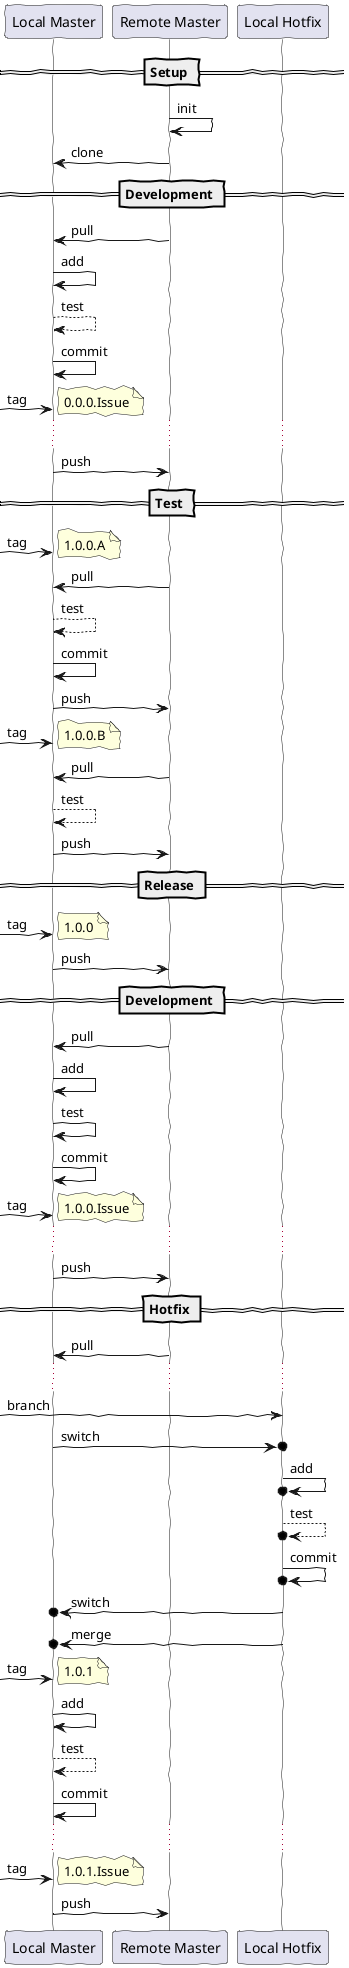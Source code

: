 @startuml
skinparam lifelineStrategy solid
'skinparam backgroundColor #EEEBDC
skinparam handwritten true
participant "Local Master" as Local
participant "Remote Master" as Remote
participant "Local Hotfix" as Hotfix

== Setup ==
Remote -> Remote: init
Remote -> Local: clone

== Development ==
Remote -> Local: pull
Local -> Local: add
Local --> Local: test
Local -> Local: commit

[-> Local: tag
note right: 0.0.0.Issue
...
Local -> Remote: push

== Test ==

[-> Local: tag
note right: 1.0.0.A
Remote -> Local: pull
Local --> Local: test
Local -> Local: commit
Local -> Remote: push

[-> Local: tag
note right: 1.0.0.B
Remote -> Local: pull
Local --> Local: test
Local -> Remote: push

== Release ==
[-> Local: tag
note right: 1.0.0
Local -> Remote: push

== Development ==
Remote -> Local: pull
Local -> Local: add
Local -> Local: test
Local -> Local: commit

[-> Local: tag
note right: 1.0.0.Issue
...
Local -> Remote: push


== Hotfix ==
Remote -> Local: pull
...

[-> Hotfix: branch
Local ->o Hotfix: switch
Hotfix ->o Hotfix: add
Hotfix -->o Hotfix: test
Hotfix ->o Hotfix: commit
Hotfix ->o Local: switch
Hotfix ->o Local: merge
[-> Local: tag
note right: 1.0.1

Local -> Local: add
Local --> Local: test
Local -> Local: commit
...
[-> Local: tag
note right: 1.0.1.Issue
Local -> Remote: push
@enduml
